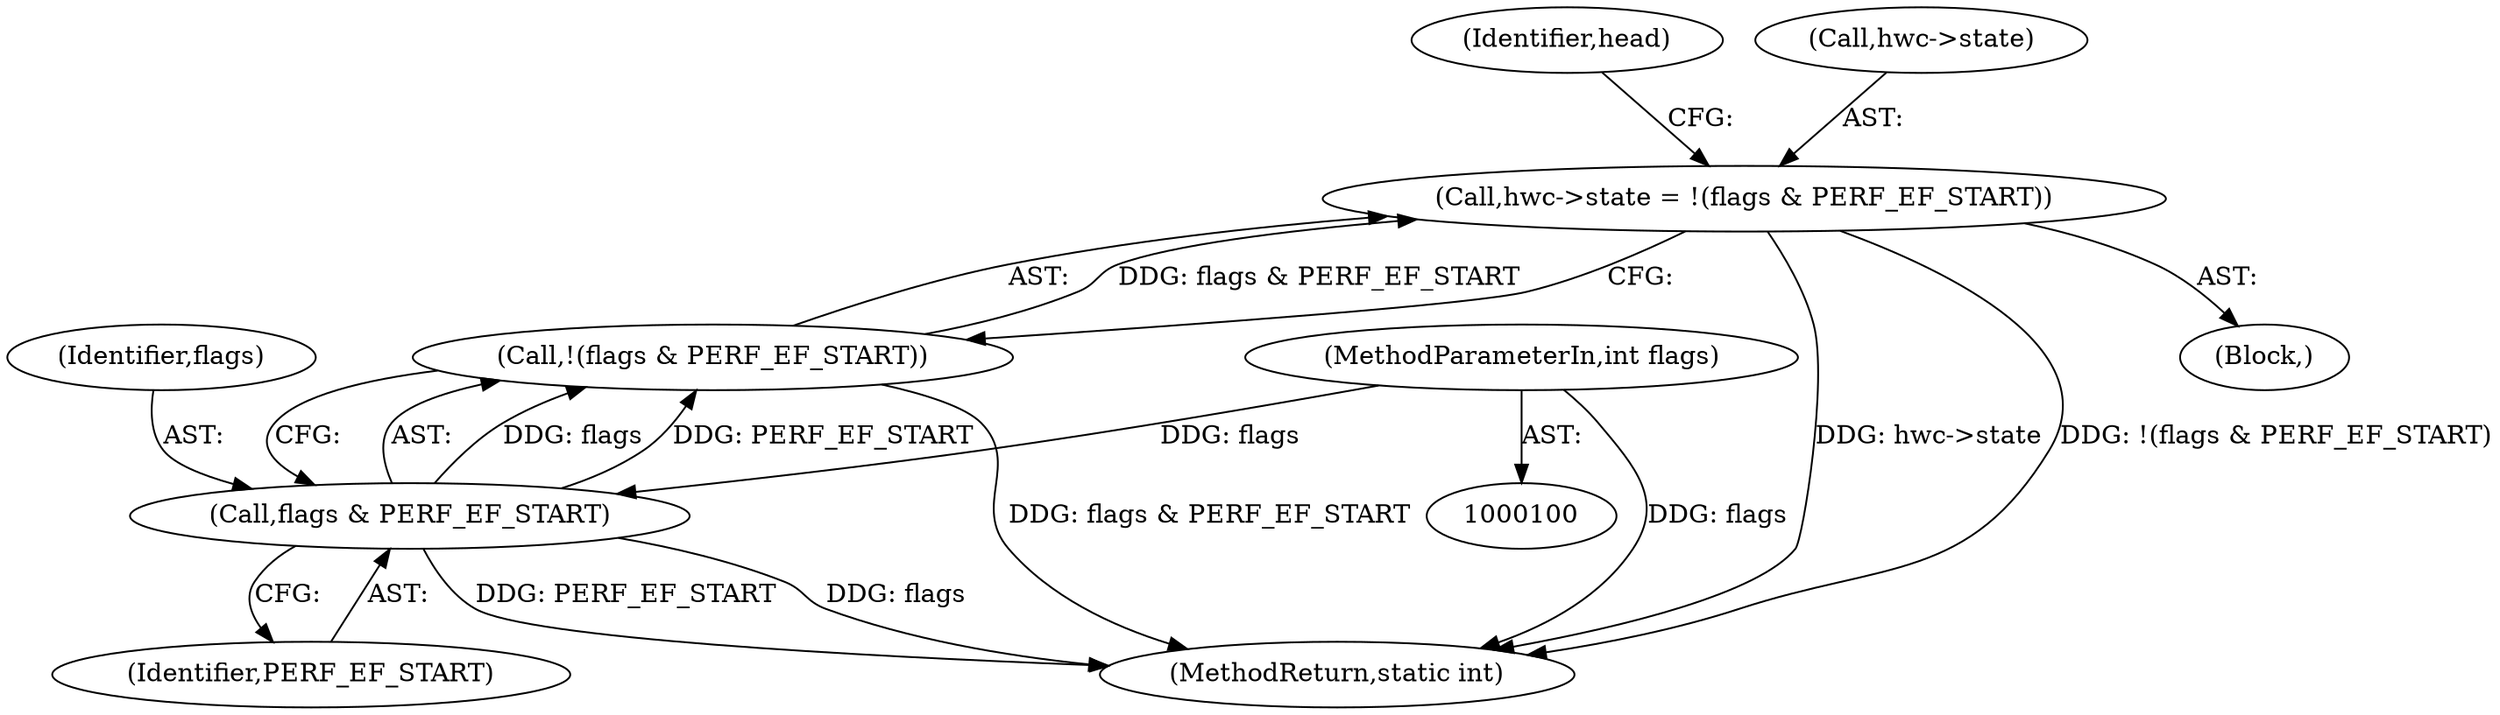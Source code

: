 digraph "0_linux_12ca6ad2e3a896256f086497a7c7406a547ee373_1@pointer" {
"1000131" [label="(Call,hwc->state = !(flags & PERF_EF_START))"];
"1000135" [label="(Call,!(flags & PERF_EF_START))"];
"1000136" [label="(Call,flags & PERF_EF_START)"];
"1000102" [label="(MethodParameterIn,int flags)"];
"1000161" [label="(MethodReturn,static int)"];
"1000135" [label="(Call,!(flags & PERF_EF_START))"];
"1000137" [label="(Identifier,flags)"];
"1000138" [label="(Identifier,PERF_EF_START)"];
"1000140" [label="(Identifier,head)"];
"1000103" [label="(Block,)"];
"1000102" [label="(MethodParameterIn,int flags)"];
"1000132" [label="(Call,hwc->state)"];
"1000131" [label="(Call,hwc->state = !(flags & PERF_EF_START))"];
"1000136" [label="(Call,flags & PERF_EF_START)"];
"1000131" -> "1000103"  [label="AST: "];
"1000131" -> "1000135"  [label="CFG: "];
"1000132" -> "1000131"  [label="AST: "];
"1000135" -> "1000131"  [label="AST: "];
"1000140" -> "1000131"  [label="CFG: "];
"1000131" -> "1000161"  [label="DDG: hwc->state"];
"1000131" -> "1000161"  [label="DDG: !(flags & PERF_EF_START)"];
"1000135" -> "1000131"  [label="DDG: flags & PERF_EF_START"];
"1000135" -> "1000136"  [label="CFG: "];
"1000136" -> "1000135"  [label="AST: "];
"1000135" -> "1000161"  [label="DDG: flags & PERF_EF_START"];
"1000136" -> "1000135"  [label="DDG: flags"];
"1000136" -> "1000135"  [label="DDG: PERF_EF_START"];
"1000136" -> "1000138"  [label="CFG: "];
"1000137" -> "1000136"  [label="AST: "];
"1000138" -> "1000136"  [label="AST: "];
"1000136" -> "1000161"  [label="DDG: flags"];
"1000136" -> "1000161"  [label="DDG: PERF_EF_START"];
"1000102" -> "1000136"  [label="DDG: flags"];
"1000102" -> "1000100"  [label="AST: "];
"1000102" -> "1000161"  [label="DDG: flags"];
}
